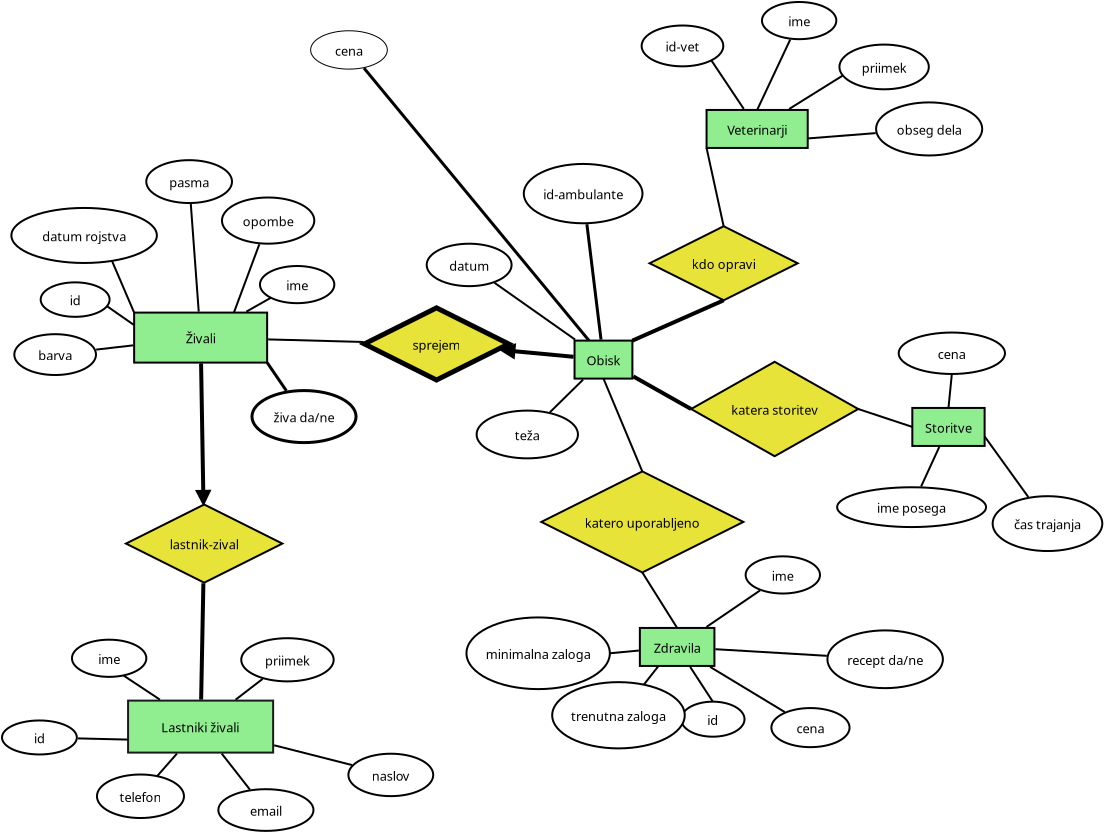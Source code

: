 <?xml version="1.0" encoding="UTF-8"?>
<dia:diagram xmlns:dia="http://www.lysator.liu.se/~alla/dia/">
  <dia:layer name="Ozadje" visible="true" active="true">
    <dia:object type="Flowchart - Box" version="0" id="O0">
      <dia:attribute name="obj_pos">
        <dia:point val="6.697,34.6"/>
      </dia:attribute>
      <dia:attribute name="obj_bb">
        <dia:rectangle val="6.647,34.55;14,37.25"/>
      </dia:attribute>
      <dia:attribute name="elem_corner">
        <dia:point val="6.697,34.6"/>
      </dia:attribute>
      <dia:attribute name="elem_width">
        <dia:real val="7.253"/>
      </dia:attribute>
      <dia:attribute name="elem_height">
        <dia:real val="2.6"/>
      </dia:attribute>
      <dia:attribute name="border_width">
        <dia:real val="0.1"/>
      </dia:attribute>
      <dia:attribute name="border_color">
        <dia:color val="#1a1a1a"/>
      </dia:attribute>
      <dia:attribute name="inner_color">
        <dia:color val="#90ee90"/>
      </dia:attribute>
      <dia:attribute name="show_background">
        <dia:boolean val="true"/>
      </dia:attribute>
      <dia:attribute name="padding">
        <dia:real val="0.5"/>
      </dia:attribute>
      <dia:attribute name="text">
        <dia:composite type="text">
          <dia:attribute name="string">
            <dia:string>#Lastniki živali#</dia:string>
          </dia:attribute>
          <dia:attribute name="font">
            <dia:font family="sans" style="0" name="Helvetica"/>
          </dia:attribute>
          <dia:attribute name="height">
            <dia:real val="0.8"/>
          </dia:attribute>
          <dia:attribute name="pos">
            <dia:point val="10.324,36.095"/>
          </dia:attribute>
          <dia:attribute name="color">
            <dia:color val="#000000"/>
          </dia:attribute>
          <dia:attribute name="alignment">
            <dia:enum val="1"/>
          </dia:attribute>
        </dia:composite>
      </dia:attribute>
    </dia:object>
    <dia:object type="Flowchart - Box" version="0" id="O1">
      <dia:attribute name="obj_pos">
        <dia:point val="7,15.2"/>
      </dia:attribute>
      <dia:attribute name="obj_bb">
        <dia:rectangle val="6.95,15.15;13.7,17.75"/>
      </dia:attribute>
      <dia:attribute name="elem_corner">
        <dia:point val="7,15.2"/>
      </dia:attribute>
      <dia:attribute name="elem_width">
        <dia:real val="6.65"/>
      </dia:attribute>
      <dia:attribute name="elem_height">
        <dia:real val="2.5"/>
      </dia:attribute>
      <dia:attribute name="border_width">
        <dia:real val="0.1"/>
      </dia:attribute>
      <dia:attribute name="inner_color">
        <dia:color val="#90ee90"/>
      </dia:attribute>
      <dia:attribute name="show_background">
        <dia:boolean val="true"/>
      </dia:attribute>
      <dia:attribute name="padding">
        <dia:real val="0.5"/>
      </dia:attribute>
      <dia:attribute name="text">
        <dia:composite type="text">
          <dia:attribute name="string">
            <dia:string>#Živali#</dia:string>
          </dia:attribute>
          <dia:attribute name="font">
            <dia:font family="sans" style="0" name="Helvetica"/>
          </dia:attribute>
          <dia:attribute name="height">
            <dia:real val="0.8"/>
          </dia:attribute>
          <dia:attribute name="pos">
            <dia:point val="10.325,16.645"/>
          </dia:attribute>
          <dia:attribute name="color">
            <dia:color val="#000000"/>
          </dia:attribute>
          <dia:attribute name="alignment">
            <dia:enum val="1"/>
          </dia:attribute>
        </dia:composite>
      </dia:attribute>
    </dia:object>
    <dia:object type="Flowchart - Box" version="0" id="O2">
      <dia:attribute name="obj_pos">
        <dia:point val="35.621,5.067"/>
      </dia:attribute>
      <dia:attribute name="obj_bb">
        <dia:rectangle val="35.571,5.017;40.729,7.017"/>
      </dia:attribute>
      <dia:attribute name="elem_corner">
        <dia:point val="35.621,5.067"/>
      </dia:attribute>
      <dia:attribute name="elem_width">
        <dia:real val="5.058"/>
      </dia:attribute>
      <dia:attribute name="elem_height">
        <dia:real val="1.9"/>
      </dia:attribute>
      <dia:attribute name="border_width">
        <dia:real val="0.1"/>
      </dia:attribute>
      <dia:attribute name="inner_color">
        <dia:color val="#90ee90"/>
      </dia:attribute>
      <dia:attribute name="show_background">
        <dia:boolean val="true"/>
      </dia:attribute>
      <dia:attribute name="padding">
        <dia:real val="0.5"/>
      </dia:attribute>
      <dia:attribute name="text">
        <dia:composite type="text">
          <dia:attribute name="string">
            <dia:string>#Veterinarji#</dia:string>
          </dia:attribute>
          <dia:attribute name="font">
            <dia:font family="sans" style="0" name="Helvetica"/>
          </dia:attribute>
          <dia:attribute name="height">
            <dia:real val="0.8"/>
          </dia:attribute>
          <dia:attribute name="pos">
            <dia:point val="38.15,6.212"/>
          </dia:attribute>
          <dia:attribute name="color">
            <dia:color val="#000000"/>
          </dia:attribute>
          <dia:attribute name="alignment">
            <dia:enum val="1"/>
          </dia:attribute>
        </dia:composite>
      </dia:attribute>
    </dia:object>
    <dia:object type="Flowchart - Box" version="0" id="O3">
      <dia:attribute name="obj_pos">
        <dia:point val="32.286,30.967"/>
      </dia:attribute>
      <dia:attribute name="obj_bb">
        <dia:rectangle val="32.236,30.917;36.064,32.917"/>
      </dia:attribute>
      <dia:attribute name="elem_corner">
        <dia:point val="32.286,30.967"/>
      </dia:attribute>
      <dia:attribute name="elem_width">
        <dia:real val="3.728"/>
      </dia:attribute>
      <dia:attribute name="elem_height">
        <dia:real val="1.9"/>
      </dia:attribute>
      <dia:attribute name="border_width">
        <dia:real val="0.1"/>
      </dia:attribute>
      <dia:attribute name="inner_color">
        <dia:color val="#90ee90"/>
      </dia:attribute>
      <dia:attribute name="show_background">
        <dia:boolean val="true"/>
      </dia:attribute>
      <dia:attribute name="padding">
        <dia:real val="0.5"/>
      </dia:attribute>
      <dia:attribute name="text">
        <dia:composite type="text">
          <dia:attribute name="string">
            <dia:string>#Zdravila#</dia:string>
          </dia:attribute>
          <dia:attribute name="font">
            <dia:font family="sans" style="0" name="Helvetica"/>
          </dia:attribute>
          <dia:attribute name="height">
            <dia:real val="0.8"/>
          </dia:attribute>
          <dia:attribute name="pos">
            <dia:point val="34.15,32.112"/>
          </dia:attribute>
          <dia:attribute name="color">
            <dia:color val="#000000"/>
          </dia:attribute>
          <dia:attribute name="alignment">
            <dia:enum val="1"/>
          </dia:attribute>
        </dia:composite>
      </dia:attribute>
    </dia:object>
    <dia:object type="Flowchart - Ellipse" version="0" id="O4">
      <dia:attribute name="obj_pos">
        <dia:point val="2.327,13.688"/>
      </dia:attribute>
      <dia:attribute name="obj_bb">
        <dia:rectangle val="2.277,13.638;5.823,15.461"/>
      </dia:attribute>
      <dia:attribute name="elem_corner">
        <dia:point val="2.327,13.688"/>
      </dia:attribute>
      <dia:attribute name="elem_width">
        <dia:real val="3.446"/>
      </dia:attribute>
      <dia:attribute name="elem_height">
        <dia:real val="1.723"/>
      </dia:attribute>
      <dia:attribute name="show_background">
        <dia:boolean val="true"/>
      </dia:attribute>
      <dia:attribute name="padding">
        <dia:real val="0.354"/>
      </dia:attribute>
      <dia:attribute name="text">
        <dia:composite type="text">
          <dia:attribute name="string">
            <dia:string>#id#</dia:string>
          </dia:attribute>
          <dia:attribute name="font">
            <dia:font family="sans" style="0" name="Helvetica"/>
          </dia:attribute>
          <dia:attribute name="height">
            <dia:real val="0.8"/>
          </dia:attribute>
          <dia:attribute name="pos">
            <dia:point val="4.05,14.745"/>
          </dia:attribute>
          <dia:attribute name="color">
            <dia:color val="#000000"/>
          </dia:attribute>
          <dia:attribute name="alignment">
            <dia:enum val="1"/>
          </dia:attribute>
        </dia:composite>
      </dia:attribute>
    </dia:object>
    <dia:object type="Flowchart - Ellipse" version="0" id="O5">
      <dia:attribute name="obj_pos">
        <dia:point val="13.291,12.87"/>
      </dia:attribute>
      <dia:attribute name="obj_bb">
        <dia:rectangle val="13.241,12.82;17.059,14.78"/>
      </dia:attribute>
      <dia:attribute name="elem_corner">
        <dia:point val="13.291,12.87"/>
      </dia:attribute>
      <dia:attribute name="elem_width">
        <dia:real val="3.719"/>
      </dia:attribute>
      <dia:attribute name="elem_height">
        <dia:real val="1.859"/>
      </dia:attribute>
      <dia:attribute name="show_background">
        <dia:boolean val="true"/>
      </dia:attribute>
      <dia:attribute name="padding">
        <dia:real val="0.354"/>
      </dia:attribute>
      <dia:attribute name="text">
        <dia:composite type="text">
          <dia:attribute name="string">
            <dia:string>#ime#</dia:string>
          </dia:attribute>
          <dia:attribute name="font">
            <dia:font family="sans" style="0" name="Helvetica"/>
          </dia:attribute>
          <dia:attribute name="height">
            <dia:real val="0.8"/>
          </dia:attribute>
          <dia:attribute name="pos">
            <dia:point val="15.15,13.995"/>
          </dia:attribute>
          <dia:attribute name="color">
            <dia:color val="#000000"/>
          </dia:attribute>
          <dia:attribute name="alignment">
            <dia:enum val="1"/>
          </dia:attribute>
        </dia:composite>
      </dia:attribute>
    </dia:object>
    <dia:object type="Flowchart - Ellipse" version="0" id="O6">
      <dia:attribute name="obj_pos">
        <dia:point val="7.606,7.578"/>
      </dia:attribute>
      <dia:attribute name="obj_bb">
        <dia:rectangle val="7.556,7.528;11.944,9.772"/>
      </dia:attribute>
      <dia:attribute name="elem_corner">
        <dia:point val="7.606,7.578"/>
      </dia:attribute>
      <dia:attribute name="elem_width">
        <dia:real val="4.288"/>
      </dia:attribute>
      <dia:attribute name="elem_height">
        <dia:real val="2.144"/>
      </dia:attribute>
      <dia:attribute name="show_background">
        <dia:boolean val="true"/>
      </dia:attribute>
      <dia:attribute name="padding">
        <dia:real val="0.354"/>
      </dia:attribute>
      <dia:attribute name="text">
        <dia:composite type="text">
          <dia:attribute name="string">
            <dia:string>#pasma#</dia:string>
          </dia:attribute>
          <dia:attribute name="font">
            <dia:font family="sans" style="0" name="Helvetica"/>
          </dia:attribute>
          <dia:attribute name="height">
            <dia:real val="0.8"/>
          </dia:attribute>
          <dia:attribute name="pos">
            <dia:point val="9.75,8.845"/>
          </dia:attribute>
          <dia:attribute name="color">
            <dia:color val="#000000"/>
          </dia:attribute>
          <dia:attribute name="alignment">
            <dia:enum val="1"/>
          </dia:attribute>
        </dia:composite>
      </dia:attribute>
    </dia:object>
    <dia:object type="Flowchart - Ellipse" version="0" id="O7">
      <dia:attribute name="obj_pos">
        <dia:point val="1.008,16.279"/>
      </dia:attribute>
      <dia:attribute name="obj_bb">
        <dia:rectangle val="0.958,16.229;5.142,18.371"/>
      </dia:attribute>
      <dia:attribute name="elem_corner">
        <dia:point val="1.008,16.279"/>
      </dia:attribute>
      <dia:attribute name="elem_width">
        <dia:real val="4.085"/>
      </dia:attribute>
      <dia:attribute name="elem_height">
        <dia:real val="2.042"/>
      </dia:attribute>
      <dia:attribute name="show_background">
        <dia:boolean val="true"/>
      </dia:attribute>
      <dia:attribute name="padding">
        <dia:real val="0.354"/>
      </dia:attribute>
      <dia:attribute name="text">
        <dia:composite type="text">
          <dia:attribute name="string">
            <dia:string>#barva#</dia:string>
          </dia:attribute>
          <dia:attribute name="font">
            <dia:font family="sans" style="0" name="Helvetica"/>
          </dia:attribute>
          <dia:attribute name="height">
            <dia:real val="0.8"/>
          </dia:attribute>
          <dia:attribute name="pos">
            <dia:point val="3.05,17.495"/>
          </dia:attribute>
          <dia:attribute name="color">
            <dia:color val="#000000"/>
          </dia:attribute>
          <dia:attribute name="alignment">
            <dia:enum val="1"/>
          </dia:attribute>
        </dia:composite>
      </dia:attribute>
    </dia:object>
    <dia:object type="Flowchart - Ellipse" version="0" id="O8">
      <dia:attribute name="obj_pos">
        <dia:point val="11.391,9.445"/>
      </dia:attribute>
      <dia:attribute name="obj_bb">
        <dia:rectangle val="11.341,9.395;16.059,11.805"/>
      </dia:attribute>
      <dia:attribute name="elem_corner">
        <dia:point val="11.391,9.445"/>
      </dia:attribute>
      <dia:attribute name="elem_width">
        <dia:real val="4.618"/>
      </dia:attribute>
      <dia:attribute name="elem_height">
        <dia:real val="2.309"/>
      </dia:attribute>
      <dia:attribute name="show_background">
        <dia:boolean val="true"/>
      </dia:attribute>
      <dia:attribute name="padding">
        <dia:real val="0.354"/>
      </dia:attribute>
      <dia:attribute name="text">
        <dia:composite type="text">
          <dia:attribute name="string">
            <dia:string>#opombe#</dia:string>
          </dia:attribute>
          <dia:attribute name="font">
            <dia:font family="sans" style="0" name="Helvetica"/>
          </dia:attribute>
          <dia:attribute name="height">
            <dia:real val="0.8"/>
          </dia:attribute>
          <dia:attribute name="pos">
            <dia:point val="13.7,10.795"/>
          </dia:attribute>
          <dia:attribute name="color">
            <dia:color val="#000000"/>
          </dia:attribute>
          <dia:attribute name="alignment">
            <dia:enum val="1"/>
          </dia:attribute>
        </dia:composite>
      </dia:attribute>
    </dia:object>
    <dia:object type="Flowchart - Ellipse" version="0" id="O9">
      <dia:attribute name="obj_pos">
        <dia:point val="3.891,31.554"/>
      </dia:attribute>
      <dia:attribute name="obj_bb">
        <dia:rectangle val="3.841,31.504;7.659,33.463"/>
      </dia:attribute>
      <dia:attribute name="elem_corner">
        <dia:point val="3.891,31.554"/>
      </dia:attribute>
      <dia:attribute name="elem_width">
        <dia:real val="3.719"/>
      </dia:attribute>
      <dia:attribute name="elem_height">
        <dia:real val="1.859"/>
      </dia:attribute>
      <dia:attribute name="show_background">
        <dia:boolean val="true"/>
      </dia:attribute>
      <dia:attribute name="padding">
        <dia:real val="0.354"/>
      </dia:attribute>
      <dia:attribute name="text">
        <dia:composite type="text">
          <dia:attribute name="string">
            <dia:string>#ime#</dia:string>
          </dia:attribute>
          <dia:attribute name="font">
            <dia:font family="sans" style="0" name="Helvetica"/>
          </dia:attribute>
          <dia:attribute name="height">
            <dia:real val="0.8"/>
          </dia:attribute>
          <dia:attribute name="pos">
            <dia:point val="5.75,32.678"/>
          </dia:attribute>
          <dia:attribute name="color">
            <dia:color val="#000000"/>
          </dia:attribute>
          <dia:attribute name="alignment">
            <dia:enum val="1"/>
          </dia:attribute>
        </dia:composite>
      </dia:attribute>
    </dia:object>
    <dia:object type="Flowchart - Ellipse" version="0" id="O10">
      <dia:attribute name="obj_pos">
        <dia:point val="12.355,31.48"/>
      </dia:attribute>
      <dia:attribute name="obj_bb">
        <dia:rectangle val="12.305,31.43;17.027,33.688"/>
      </dia:attribute>
      <dia:attribute name="elem_corner">
        <dia:point val="12.355,31.48"/>
      </dia:attribute>
      <dia:attribute name="elem_width">
        <dia:real val="4.622"/>
      </dia:attribute>
      <dia:attribute name="elem_height">
        <dia:real val="2.159"/>
      </dia:attribute>
      <dia:attribute name="show_background">
        <dia:boolean val="true"/>
      </dia:attribute>
      <dia:attribute name="padding">
        <dia:real val="0.354"/>
      </dia:attribute>
      <dia:attribute name="text">
        <dia:composite type="text">
          <dia:attribute name="string">
            <dia:string>#priimek#</dia:string>
          </dia:attribute>
          <dia:attribute name="font">
            <dia:font family="sans" style="0" name="Helvetica"/>
          </dia:attribute>
          <dia:attribute name="height">
            <dia:real val="0.8"/>
          </dia:attribute>
          <dia:attribute name="pos">
            <dia:point val="14.666,32.754"/>
          </dia:attribute>
          <dia:attribute name="color">
            <dia:color val="#000000"/>
          </dia:attribute>
          <dia:attribute name="alignment">
            <dia:enum val="1"/>
          </dia:attribute>
        </dia:composite>
      </dia:attribute>
    </dia:object>
    <dia:object type="Flowchart - Ellipse" version="0" id="O11">
      <dia:attribute name="obj_pos">
        <dia:point val="0.393,35.594"/>
      </dia:attribute>
      <dia:attribute name="obj_bb">
        <dia:rectangle val="0.343,35.544;4.185,37.343"/>
      </dia:attribute>
      <dia:attribute name="elem_corner">
        <dia:point val="0.393,35.594"/>
      </dia:attribute>
      <dia:attribute name="elem_width">
        <dia:real val="3.742"/>
      </dia:attribute>
      <dia:attribute name="elem_height">
        <dia:real val="1.699"/>
      </dia:attribute>
      <dia:attribute name="show_background">
        <dia:boolean val="true"/>
      </dia:attribute>
      <dia:attribute name="padding">
        <dia:real val="0.354"/>
      </dia:attribute>
      <dia:attribute name="text">
        <dia:composite type="text">
          <dia:attribute name="string">
            <dia:string>#id#</dia:string>
          </dia:attribute>
          <dia:attribute name="font">
            <dia:font family="sans" style="0" name="Helvetica"/>
          </dia:attribute>
          <dia:attribute name="height">
            <dia:real val="0.8"/>
          </dia:attribute>
          <dia:attribute name="pos">
            <dia:point val="2.264,36.639"/>
          </dia:attribute>
          <dia:attribute name="color">
            <dia:color val="#000000"/>
          </dia:attribute>
          <dia:attribute name="alignment">
            <dia:enum val="1"/>
          </dia:attribute>
        </dia:composite>
      </dia:attribute>
    </dia:object>
    <dia:object type="Flowchart - Ellipse" version="0" id="O12">
      <dia:attribute name="obj_pos">
        <dia:point val="5.141,38.295"/>
      </dia:attribute>
      <dia:attribute name="obj_bb">
        <dia:rectangle val="5.091,38.245;9.542,40.521"/>
      </dia:attribute>
      <dia:attribute name="elem_corner">
        <dia:point val="5.141,38.295"/>
      </dia:attribute>
      <dia:attribute name="elem_width">
        <dia:real val="4.351"/>
      </dia:attribute>
      <dia:attribute name="elem_height">
        <dia:real val="2.176"/>
      </dia:attribute>
      <dia:attribute name="show_background">
        <dia:boolean val="true"/>
      </dia:attribute>
      <dia:attribute name="padding">
        <dia:real val="0.354"/>
      </dia:attribute>
      <dia:attribute name="text">
        <dia:composite type="text">
          <dia:attribute name="string">
            <dia:string>#telefon#</dia:string>
          </dia:attribute>
          <dia:attribute name="font">
            <dia:font family="sans" style="0" name="Helvetica"/>
          </dia:attribute>
          <dia:attribute name="height">
            <dia:real val="0.8"/>
          </dia:attribute>
          <dia:attribute name="pos">
            <dia:point val="7.317,39.578"/>
          </dia:attribute>
          <dia:attribute name="color">
            <dia:color val="#000000"/>
          </dia:attribute>
          <dia:attribute name="alignment">
            <dia:enum val="1"/>
          </dia:attribute>
        </dia:composite>
      </dia:attribute>
    </dia:object>
    <dia:object type="Flowchart - Ellipse" version="0" id="O13">
      <dia:attribute name="obj_pos">
        <dia:point val="11.21,39.03"/>
      </dia:attribute>
      <dia:attribute name="obj_bb">
        <dia:rectangle val="11.16,38.98;16.017,41.164"/>
      </dia:attribute>
      <dia:attribute name="elem_corner">
        <dia:point val="11.21,39.03"/>
      </dia:attribute>
      <dia:attribute name="elem_width">
        <dia:real val="4.757"/>
      </dia:attribute>
      <dia:attribute name="elem_height">
        <dia:real val="2.084"/>
      </dia:attribute>
      <dia:attribute name="show_background">
        <dia:boolean val="true"/>
      </dia:attribute>
      <dia:attribute name="padding">
        <dia:real val="0.354"/>
      </dia:attribute>
      <dia:attribute name="text">
        <dia:composite type="text">
          <dia:attribute name="string">
            <dia:string>#email#</dia:string>
          </dia:attribute>
          <dia:attribute name="font">
            <dia:font family="sans" style="0" name="Helvetica"/>
          </dia:attribute>
          <dia:attribute name="height">
            <dia:real val="0.8"/>
          </dia:attribute>
          <dia:attribute name="pos">
            <dia:point val="13.588,40.267"/>
          </dia:attribute>
          <dia:attribute name="color">
            <dia:color val="#000000"/>
          </dia:attribute>
          <dia:attribute name="alignment">
            <dia:enum val="1"/>
          </dia:attribute>
        </dia:composite>
      </dia:attribute>
    </dia:object>
    <dia:object type="Flowchart - Ellipse" version="0" id="O14">
      <dia:attribute name="obj_pos">
        <dia:point val="17.712,37.256"/>
      </dia:attribute>
      <dia:attribute name="obj_bb">
        <dia:rectangle val="17.662,37.206;22.005,39.427"/>
      </dia:attribute>
      <dia:attribute name="elem_corner">
        <dia:point val="17.712,37.256"/>
      </dia:attribute>
      <dia:attribute name="elem_width">
        <dia:real val="4.243"/>
      </dia:attribute>
      <dia:attribute name="elem_height">
        <dia:real val="2.121"/>
      </dia:attribute>
      <dia:attribute name="show_background">
        <dia:boolean val="true"/>
      </dia:attribute>
      <dia:attribute name="padding">
        <dia:real val="0.354"/>
      </dia:attribute>
      <dia:attribute name="text">
        <dia:composite type="text">
          <dia:attribute name="string">
            <dia:string>#naslov#</dia:string>
          </dia:attribute>
          <dia:attribute name="font">
            <dia:font family="sans" style="0" name="Helvetica"/>
          </dia:attribute>
          <dia:attribute name="height">
            <dia:real val="0.8"/>
          </dia:attribute>
          <dia:attribute name="pos">
            <dia:point val="19.833,38.512"/>
          </dia:attribute>
          <dia:attribute name="color">
            <dia:color val="#000000"/>
          </dia:attribute>
          <dia:attribute name="alignment">
            <dia:enum val="1"/>
          </dia:attribute>
        </dia:composite>
      </dia:attribute>
    </dia:object>
    <dia:object type="Flowchart - Ellipse" version="0" id="O15">
      <dia:attribute name="obj_pos">
        <dia:point val="0.863,9.967"/>
      </dia:attribute>
      <dia:attribute name="obj_bb">
        <dia:rectangle val="0.813,9.917;8.187,12.768"/>
      </dia:attribute>
      <dia:attribute name="elem_corner">
        <dia:point val="0.863,9.967"/>
      </dia:attribute>
      <dia:attribute name="elem_width">
        <dia:real val="7.273"/>
      </dia:attribute>
      <dia:attribute name="elem_height">
        <dia:real val="2.752"/>
      </dia:attribute>
      <dia:attribute name="border_width">
        <dia:real val="0.1"/>
      </dia:attribute>
      <dia:attribute name="show_background">
        <dia:boolean val="true"/>
      </dia:attribute>
      <dia:attribute name="padding">
        <dia:real val="0.25"/>
      </dia:attribute>
      <dia:attribute name="text">
        <dia:composite type="text">
          <dia:attribute name="string">
            <dia:string>#datum rojstva#</dia:string>
          </dia:attribute>
          <dia:attribute name="font">
            <dia:font family="sans" style="0" name="Helvetica"/>
          </dia:attribute>
          <dia:attribute name="height">
            <dia:real val="0.8"/>
          </dia:attribute>
          <dia:attribute name="pos">
            <dia:point val="4.5,11.537"/>
          </dia:attribute>
          <dia:attribute name="color">
            <dia:color val="#000000"/>
          </dia:attribute>
          <dia:attribute name="alignment">
            <dia:enum val="1"/>
          </dia:attribute>
        </dia:composite>
      </dia:attribute>
    </dia:object>
    <dia:object type="Flowchart - Ellipse" version="0" id="O16">
      <dia:attribute name="obj_pos">
        <dia:point val="24.123,20.1"/>
      </dia:attribute>
      <dia:attribute name="obj_bb">
        <dia:rectangle val="24.073,20.05;29.243,22.538"/>
      </dia:attribute>
      <dia:attribute name="elem_corner">
        <dia:point val="24.123,20.1"/>
      </dia:attribute>
      <dia:attribute name="elem_width">
        <dia:real val="5.069"/>
      </dia:attribute>
      <dia:attribute name="elem_height">
        <dia:real val="2.388"/>
      </dia:attribute>
      <dia:attribute name="show_background">
        <dia:boolean val="true"/>
      </dia:attribute>
      <dia:attribute name="padding">
        <dia:real val="0.354"/>
      </dia:attribute>
      <dia:attribute name="text">
        <dia:composite type="text">
          <dia:attribute name="string">
            <dia:string>#teža#</dia:string>
          </dia:attribute>
          <dia:attribute name="font">
            <dia:font family="sans" style="0" name="Helvetica"/>
          </dia:attribute>
          <dia:attribute name="height">
            <dia:real val="0.8"/>
          </dia:attribute>
          <dia:attribute name="pos">
            <dia:point val="26.658,21.489"/>
          </dia:attribute>
          <dia:attribute name="color">
            <dia:color val="#000000"/>
          </dia:attribute>
          <dia:attribute name="alignment">
            <dia:enum val="1"/>
          </dia:attribute>
        </dia:composite>
      </dia:attribute>
    </dia:object>
    <dia:object type="Flowchart - Ellipse" version="0" id="O17">
      <dia:attribute name="obj_pos">
        <dia:point val="34.349,34.653"/>
      </dia:attribute>
      <dia:attribute name="obj_bb">
        <dia:rectangle val="34.3,34.602;37.569,36.454"/>
      </dia:attribute>
      <dia:attribute name="elem_corner">
        <dia:point val="34.349,34.653"/>
      </dia:attribute>
      <dia:attribute name="elem_width">
        <dia:real val="3.17"/>
      </dia:attribute>
      <dia:attribute name="elem_height">
        <dia:real val="1.752"/>
      </dia:attribute>
      <dia:attribute name="show_background">
        <dia:boolean val="true"/>
      </dia:attribute>
      <dia:attribute name="padding">
        <dia:real val="0.354"/>
      </dia:attribute>
      <dia:attribute name="text">
        <dia:composite type="text">
          <dia:attribute name="string">
            <dia:string>#id#</dia:string>
          </dia:attribute>
          <dia:attribute name="font">
            <dia:font family="sans" style="0" name="Helvetica"/>
          </dia:attribute>
          <dia:attribute name="height">
            <dia:real val="0.8"/>
          </dia:attribute>
          <dia:attribute name="pos">
            <dia:point val="35.934,35.723"/>
          </dia:attribute>
          <dia:attribute name="color">
            <dia:color val="#000000"/>
          </dia:attribute>
          <dia:attribute name="alignment">
            <dia:enum val="1"/>
          </dia:attribute>
        </dia:composite>
      </dia:attribute>
    </dia:object>
    <dia:object type="Flowchart - Ellipse" version="0" id="O18">
      <dia:attribute name="obj_pos">
        <dia:point val="37.574,27.387"/>
      </dia:attribute>
      <dia:attribute name="obj_bb">
        <dia:rectangle val="37.524,27.337;41.343,29.296"/>
      </dia:attribute>
      <dia:attribute name="elem_corner">
        <dia:point val="37.574,27.387"/>
      </dia:attribute>
      <dia:attribute name="elem_width">
        <dia:real val="3.719"/>
      </dia:attribute>
      <dia:attribute name="elem_height">
        <dia:real val="1.859"/>
      </dia:attribute>
      <dia:attribute name="show_background">
        <dia:boolean val="true"/>
      </dia:attribute>
      <dia:attribute name="padding">
        <dia:real val="0.354"/>
      </dia:attribute>
      <dia:attribute name="text">
        <dia:composite type="text">
          <dia:attribute name="string">
            <dia:string>#ime#</dia:string>
          </dia:attribute>
          <dia:attribute name="font">
            <dia:font family="sans" style="0" name="Helvetica"/>
          </dia:attribute>
          <dia:attribute name="height">
            <dia:real val="0.8"/>
          </dia:attribute>
          <dia:attribute name="pos">
            <dia:point val="39.433,28.512"/>
          </dia:attribute>
          <dia:attribute name="color">
            <dia:color val="#000000"/>
          </dia:attribute>
          <dia:attribute name="alignment">
            <dia:enum val="1"/>
          </dia:attribute>
        </dia:composite>
      </dia:attribute>
    </dia:object>
    <dia:object type="Flowchart - Ellipse" version="0" id="O19">
      <dia:attribute name="obj_pos">
        <dia:point val="41.663,31.09"/>
      </dia:attribute>
      <dia:attribute name="obj_bb">
        <dia:rectangle val="41.613,31.04;47.487,34.027"/>
      </dia:attribute>
      <dia:attribute name="elem_corner">
        <dia:point val="41.663,31.09"/>
      </dia:attribute>
      <dia:attribute name="elem_width">
        <dia:real val="5.774"/>
      </dia:attribute>
      <dia:attribute name="elem_height">
        <dia:real val="2.887"/>
      </dia:attribute>
      <dia:attribute name="show_background">
        <dia:boolean val="true"/>
      </dia:attribute>
      <dia:attribute name="padding">
        <dia:real val="0.354"/>
      </dia:attribute>
      <dia:attribute name="text">
        <dia:composite type="text">
          <dia:attribute name="string">
            <dia:string>#recept da/ne#</dia:string>
          </dia:attribute>
          <dia:attribute name="font">
            <dia:font family="sans" style="0" name="Helvetica"/>
          </dia:attribute>
          <dia:attribute name="height">
            <dia:real val="0.8"/>
          </dia:attribute>
          <dia:attribute name="pos">
            <dia:point val="44.55,32.728"/>
          </dia:attribute>
          <dia:attribute name="color">
            <dia:color val="#000000"/>
          </dia:attribute>
          <dia:attribute name="alignment">
            <dia:enum val="1"/>
          </dia:attribute>
        </dia:composite>
      </dia:attribute>
    </dia:object>
    <dia:object type="Flowchart - Ellipse" version="0" id="O20">
      <dia:attribute name="obj_pos">
        <dia:point val="38.862,34.973"/>
      </dia:attribute>
      <dia:attribute name="obj_bb">
        <dia:rectangle val="38.812,34.923;42.821,36.977"/>
      </dia:attribute>
      <dia:attribute name="elem_corner">
        <dia:point val="38.862,34.973"/>
      </dia:attribute>
      <dia:attribute name="elem_width">
        <dia:real val="3.909"/>
      </dia:attribute>
      <dia:attribute name="elem_height">
        <dia:real val="1.955"/>
      </dia:attribute>
      <dia:attribute name="show_background">
        <dia:boolean val="true"/>
      </dia:attribute>
      <dia:attribute name="padding">
        <dia:real val="0.354"/>
      </dia:attribute>
      <dia:attribute name="text">
        <dia:composite type="text">
          <dia:attribute name="string">
            <dia:string>#cena#</dia:string>
          </dia:attribute>
          <dia:attribute name="font">
            <dia:font family="sans" style="0" name="Helvetica"/>
          </dia:attribute>
          <dia:attribute name="height">
            <dia:real val="0.8"/>
          </dia:attribute>
          <dia:attribute name="pos">
            <dia:point val="40.817,36.145"/>
          </dia:attribute>
          <dia:attribute name="color">
            <dia:color val="#000000"/>
          </dia:attribute>
          <dia:attribute name="alignment">
            <dia:enum val="1"/>
          </dia:attribute>
        </dia:composite>
      </dia:attribute>
    </dia:object>
    <dia:object type="Flowchart - Ellipse" version="0" id="O21">
      <dia:attribute name="obj_pos">
        <dia:point val="42.15,23.933"/>
      </dia:attribute>
      <dia:attribute name="obj_bb">
        <dia:rectangle val="42.1,23.883;49.646,25.974"/>
      </dia:attribute>
      <dia:attribute name="elem_corner">
        <dia:point val="42.15,23.933"/>
      </dia:attribute>
      <dia:attribute name="elem_width">
        <dia:real val="7.446"/>
      </dia:attribute>
      <dia:attribute name="elem_height">
        <dia:real val="1.99"/>
      </dia:attribute>
      <dia:attribute name="show_background">
        <dia:boolean val="true"/>
      </dia:attribute>
      <dia:attribute name="padding">
        <dia:real val="0.354"/>
      </dia:attribute>
      <dia:attribute name="text">
        <dia:composite type="text">
          <dia:attribute name="string">
            <dia:string>#ime posega#</dia:string>
          </dia:attribute>
          <dia:attribute name="font">
            <dia:font family="sans" style="0" name="Helvetica"/>
          </dia:attribute>
          <dia:attribute name="height">
            <dia:real val="0.8"/>
          </dia:attribute>
          <dia:attribute name="pos">
            <dia:point val="45.873,25.123"/>
          </dia:attribute>
          <dia:attribute name="color">
            <dia:color val="#000000"/>
          </dia:attribute>
          <dia:attribute name="alignment">
            <dia:enum val="1"/>
          </dia:attribute>
        </dia:composite>
      </dia:attribute>
    </dia:object>
    <dia:object type="Flowchart - Ellipse" version="0" id="O22">
      <dia:attribute name="obj_pos">
        <dia:point val="49.924,24.379"/>
      </dia:attribute>
      <dia:attribute name="obj_bb">
        <dia:rectangle val="49.874,24.329;55.459,27.171"/>
      </dia:attribute>
      <dia:attribute name="elem_corner">
        <dia:point val="49.924,24.379"/>
      </dia:attribute>
      <dia:attribute name="elem_width">
        <dia:real val="5.486"/>
      </dia:attribute>
      <dia:attribute name="elem_height">
        <dia:real val="2.743"/>
      </dia:attribute>
      <dia:attribute name="show_background">
        <dia:boolean val="true"/>
      </dia:attribute>
      <dia:attribute name="padding">
        <dia:real val="0.354"/>
      </dia:attribute>
      <dia:attribute name="text">
        <dia:composite type="text">
          <dia:attribute name="string">
            <dia:string>#čas trajanja#</dia:string>
          </dia:attribute>
          <dia:attribute name="font">
            <dia:font family="sans" style="0" name="Helvetica"/>
          </dia:attribute>
          <dia:attribute name="height">
            <dia:real val="0.8"/>
          </dia:attribute>
          <dia:attribute name="pos">
            <dia:point val="52.667,25.945"/>
          </dia:attribute>
          <dia:attribute name="color">
            <dia:color val="#000000"/>
          </dia:attribute>
          <dia:attribute name="alignment">
            <dia:enum val="1"/>
          </dia:attribute>
        </dia:composite>
      </dia:attribute>
    </dia:object>
    <dia:object type="Flowchart - Ellipse" version="0" id="O23">
      <dia:attribute name="obj_pos">
        <dia:point val="45.227,16.197"/>
      </dia:attribute>
      <dia:attribute name="obj_bb">
        <dia:rectangle val="45.177,16.147;50.592,18.318"/>
      </dia:attribute>
      <dia:attribute name="elem_corner">
        <dia:point val="45.227,16.197"/>
      </dia:attribute>
      <dia:attribute name="elem_width">
        <dia:real val="5.316"/>
      </dia:attribute>
      <dia:attribute name="elem_height">
        <dia:real val="2.072"/>
      </dia:attribute>
      <dia:attribute name="show_background">
        <dia:boolean val="true"/>
      </dia:attribute>
      <dia:attribute name="padding">
        <dia:real val="0.354"/>
      </dia:attribute>
      <dia:attribute name="text">
        <dia:composite type="text">
          <dia:attribute name="string">
            <dia:string>#cena#</dia:string>
          </dia:attribute>
          <dia:attribute name="font">
            <dia:font family="sans" style="0" name="Helvetica"/>
          </dia:attribute>
          <dia:attribute name="height">
            <dia:real val="0.8"/>
          </dia:attribute>
          <dia:attribute name="pos">
            <dia:point val="47.885,17.427"/>
          </dia:attribute>
          <dia:attribute name="color">
            <dia:color val="#000000"/>
          </dia:attribute>
          <dia:attribute name="alignment">
            <dia:enum val="1"/>
          </dia:attribute>
        </dia:composite>
      </dia:attribute>
    </dia:object>
    <dia:object type="Flowchart - Ellipse" version="0" id="O24">
      <dia:attribute name="obj_pos">
        <dia:point val="38.391,-0.33"/>
      </dia:attribute>
      <dia:attribute name="obj_bb">
        <dia:rectangle val="38.341,-0.38;42.159,1.58"/>
      </dia:attribute>
      <dia:attribute name="elem_corner">
        <dia:point val="38.391,-0.33"/>
      </dia:attribute>
      <dia:attribute name="elem_width">
        <dia:real val="3.719"/>
      </dia:attribute>
      <dia:attribute name="elem_height">
        <dia:real val="1.859"/>
      </dia:attribute>
      <dia:attribute name="show_background">
        <dia:boolean val="true"/>
      </dia:attribute>
      <dia:attribute name="padding">
        <dia:real val="0.354"/>
      </dia:attribute>
      <dia:attribute name="text">
        <dia:composite type="text">
          <dia:attribute name="string">
            <dia:string>#ime#</dia:string>
          </dia:attribute>
          <dia:attribute name="font">
            <dia:font family="sans" style="0" name="Helvetica"/>
          </dia:attribute>
          <dia:attribute name="height">
            <dia:real val="0.8"/>
          </dia:attribute>
          <dia:attribute name="pos">
            <dia:point val="40.25,0.795"/>
          </dia:attribute>
          <dia:attribute name="color">
            <dia:color val="#000000"/>
          </dia:attribute>
          <dia:attribute name="alignment">
            <dia:enum val="1"/>
          </dia:attribute>
        </dia:composite>
      </dia:attribute>
    </dia:object>
    <dia:object type="Flowchart - Ellipse" version="0" id="O25">
      <dia:attribute name="obj_pos">
        <dia:point val="42.264,1.799"/>
      </dia:attribute>
      <dia:attribute name="obj_bb">
        <dia:rectangle val="42.214,1.749;46.786,4.084"/>
      </dia:attribute>
      <dia:attribute name="elem_corner">
        <dia:point val="42.264,1.799"/>
      </dia:attribute>
      <dia:attribute name="elem_width">
        <dia:real val="4.471"/>
      </dia:attribute>
      <dia:attribute name="elem_height">
        <dia:real val="2.236"/>
      </dia:attribute>
      <dia:attribute name="show_background">
        <dia:boolean val="true"/>
      </dia:attribute>
      <dia:attribute name="padding">
        <dia:real val="0.354"/>
      </dia:attribute>
      <dia:attribute name="text">
        <dia:composite type="text">
          <dia:attribute name="string">
            <dia:string>#priimek#</dia:string>
          </dia:attribute>
          <dia:attribute name="font">
            <dia:font family="sans" style="0" name="Helvetica"/>
          </dia:attribute>
          <dia:attribute name="height">
            <dia:real val="0.8"/>
          </dia:attribute>
          <dia:attribute name="pos">
            <dia:point val="44.5,3.112"/>
          </dia:attribute>
          <dia:attribute name="color">
            <dia:color val="#000000"/>
          </dia:attribute>
          <dia:attribute name="alignment">
            <dia:enum val="1"/>
          </dia:attribute>
        </dia:composite>
      </dia:attribute>
    </dia:object>
    <dia:object type="Flowchart - Ellipse" version="0" id="O26">
      <dia:attribute name="obj_pos">
        <dia:point val="32.374,0.845"/>
      </dia:attribute>
      <dia:attribute name="obj_bb">
        <dia:rectangle val="32.324,0.795;36.509,2.938"/>
      </dia:attribute>
      <dia:attribute name="elem_corner">
        <dia:point val="32.374,0.845"/>
      </dia:attribute>
      <dia:attribute name="elem_width">
        <dia:real val="4.085"/>
      </dia:attribute>
      <dia:attribute name="elem_height">
        <dia:real val="2.042"/>
      </dia:attribute>
      <dia:attribute name="show_background">
        <dia:boolean val="true"/>
      </dia:attribute>
      <dia:attribute name="padding">
        <dia:real val="0.354"/>
      </dia:attribute>
      <dia:attribute name="text">
        <dia:composite type="text">
          <dia:attribute name="string">
            <dia:string>#id-vet#</dia:string>
          </dia:attribute>
          <dia:attribute name="font">
            <dia:font family="sans" style="0" name="Helvetica"/>
          </dia:attribute>
          <dia:attribute name="height">
            <dia:real val="0.8"/>
          </dia:attribute>
          <dia:attribute name="pos">
            <dia:point val="34.417,2.062"/>
          </dia:attribute>
          <dia:attribute name="color">
            <dia:color val="#000000"/>
          </dia:attribute>
          <dia:attribute name="alignment">
            <dia:enum val="1"/>
          </dia:attribute>
        </dia:composite>
      </dia:attribute>
    </dia:object>
    <dia:object type="Flowchart - Ellipse" version="0" id="O27">
      <dia:attribute name="obj_pos">
        <dia:point val="44.097,4.69"/>
      </dia:attribute>
      <dia:attribute name="obj_bb">
        <dia:rectangle val="44.047,4.64;49.453,7.393"/>
      </dia:attribute>
      <dia:attribute name="elem_corner">
        <dia:point val="44.097,4.69"/>
      </dia:attribute>
      <dia:attribute name="elem_width">
        <dia:real val="5.307"/>
      </dia:attribute>
      <dia:attribute name="elem_height">
        <dia:real val="2.653"/>
      </dia:attribute>
      <dia:attribute name="show_background">
        <dia:boolean val="true"/>
      </dia:attribute>
      <dia:attribute name="padding">
        <dia:real val="0.354"/>
      </dia:attribute>
      <dia:attribute name="text">
        <dia:composite type="text">
          <dia:attribute name="string">
            <dia:string>#obseg dela#</dia:string>
          </dia:attribute>
          <dia:attribute name="font">
            <dia:font family="sans" style="0" name="Helvetica"/>
          </dia:attribute>
          <dia:attribute name="height">
            <dia:real val="0.8"/>
          </dia:attribute>
          <dia:attribute name="pos">
            <dia:point val="46.75,6.212"/>
          </dia:attribute>
          <dia:attribute name="color">
            <dia:color val="#000000"/>
          </dia:attribute>
          <dia:attribute name="alignment">
            <dia:enum val="1"/>
          </dia:attribute>
        </dia:composite>
      </dia:attribute>
    </dia:object>
    <dia:object type="Flowchart - Ellipse" version="0" id="O28">
      <dia:attribute name="obj_pos">
        <dia:point val="23.616,30.441"/>
      </dia:attribute>
      <dia:attribute name="obj_bb">
        <dia:rectangle val="23.566,30.391;30.834,34.076"/>
      </dia:attribute>
      <dia:attribute name="elem_corner">
        <dia:point val="23.616,30.441"/>
      </dia:attribute>
      <dia:attribute name="elem_width">
        <dia:real val="7.169"/>
      </dia:attribute>
      <dia:attribute name="elem_height">
        <dia:real val="3.585"/>
      </dia:attribute>
      <dia:attribute name="show_background">
        <dia:boolean val="true"/>
      </dia:attribute>
      <dia:attribute name="padding">
        <dia:real val="0.354"/>
      </dia:attribute>
      <dia:attribute name="text">
        <dia:composite type="text">
          <dia:attribute name="string">
            <dia:string>#minimalna zaloga#</dia:string>
          </dia:attribute>
          <dia:attribute name="font">
            <dia:font family="sans" style="0" name="Helvetica"/>
          </dia:attribute>
          <dia:attribute name="height">
            <dia:real val="0.8"/>
          </dia:attribute>
          <dia:attribute name="pos">
            <dia:point val="27.2,32.428"/>
          </dia:attribute>
          <dia:attribute name="color">
            <dia:color val="#000000"/>
          </dia:attribute>
          <dia:attribute name="alignment">
            <dia:enum val="1"/>
          </dia:attribute>
        </dia:composite>
      </dia:attribute>
    </dia:object>
    <dia:object type="Flowchart - Ellipse" version="0" id="O29">
      <dia:attribute name="obj_pos">
        <dia:point val="27.903,33.677"/>
      </dia:attribute>
      <dia:attribute name="obj_bb">
        <dia:rectangle val="27.853,33.627;34.58,37.04"/>
      </dia:attribute>
      <dia:attribute name="elem_corner">
        <dia:point val="27.903,33.677"/>
      </dia:attribute>
      <dia:attribute name="elem_width">
        <dia:real val="6.627"/>
      </dia:attribute>
      <dia:attribute name="elem_height">
        <dia:real val="3.313"/>
      </dia:attribute>
      <dia:attribute name="show_background">
        <dia:boolean val="true"/>
      </dia:attribute>
      <dia:attribute name="padding">
        <dia:real val="0.354"/>
      </dia:attribute>
      <dia:attribute name="text">
        <dia:composite type="text">
          <dia:attribute name="string">
            <dia:string>#trenutna zaloga#</dia:string>
          </dia:attribute>
          <dia:attribute name="font">
            <dia:font family="sans" style="0" name="Helvetica"/>
          </dia:attribute>
          <dia:attribute name="height">
            <dia:real val="0.8"/>
          </dia:attribute>
          <dia:attribute name="pos">
            <dia:point val="31.217,35.528"/>
          </dia:attribute>
          <dia:attribute name="color">
            <dia:color val="#000000"/>
          </dia:attribute>
          <dia:attribute name="alignment">
            <dia:enum val="1"/>
          </dia:attribute>
        </dia:composite>
      </dia:attribute>
    </dia:object>
    <dia:object type="Flowchart - Box" version="0" id="O30">
      <dia:attribute name="obj_pos">
        <dia:point val="29.02,16.6"/>
      </dia:attribute>
      <dia:attribute name="obj_bb">
        <dia:rectangle val="28.97,16.55;31.963,18.55"/>
      </dia:attribute>
      <dia:attribute name="elem_corner">
        <dia:point val="29.02,16.6"/>
      </dia:attribute>
      <dia:attribute name="elem_width">
        <dia:real val="2.893"/>
      </dia:attribute>
      <dia:attribute name="elem_height">
        <dia:real val="1.9"/>
      </dia:attribute>
      <dia:attribute name="border_width">
        <dia:real val="0.1"/>
      </dia:attribute>
      <dia:attribute name="inner_color">
        <dia:color val="#90ee90"/>
      </dia:attribute>
      <dia:attribute name="show_background">
        <dia:boolean val="true"/>
      </dia:attribute>
      <dia:attribute name="padding">
        <dia:real val="0.5"/>
      </dia:attribute>
      <dia:attribute name="text">
        <dia:composite type="text">
          <dia:attribute name="string">
            <dia:string>#Obisk#</dia:string>
          </dia:attribute>
          <dia:attribute name="font">
            <dia:font family="sans" style="0" name="Helvetica"/>
          </dia:attribute>
          <dia:attribute name="height">
            <dia:real val="0.8"/>
          </dia:attribute>
          <dia:attribute name="pos">
            <dia:point val="30.467,17.745"/>
          </dia:attribute>
          <dia:attribute name="color">
            <dia:color val="#000000"/>
          </dia:attribute>
          <dia:attribute name="alignment">
            <dia:enum val="1"/>
          </dia:attribute>
        </dia:composite>
      </dia:attribute>
    </dia:object>
    <dia:object type="Flowchart - Box" version="0" id="O31">
      <dia:attribute name="obj_pos">
        <dia:point val="45.909,19.967"/>
      </dia:attribute>
      <dia:attribute name="obj_bb">
        <dia:rectangle val="45.859,19.917;49.574,21.917"/>
      </dia:attribute>
      <dia:attribute name="elem_corner">
        <dia:point val="45.909,19.967"/>
      </dia:attribute>
      <dia:attribute name="elem_width">
        <dia:real val="3.615"/>
      </dia:attribute>
      <dia:attribute name="elem_height">
        <dia:real val="1.9"/>
      </dia:attribute>
      <dia:attribute name="border_width">
        <dia:real val="0.1"/>
      </dia:attribute>
      <dia:attribute name="inner_color">
        <dia:color val="#90ee90"/>
      </dia:attribute>
      <dia:attribute name="show_background">
        <dia:boolean val="true"/>
      </dia:attribute>
      <dia:attribute name="padding">
        <dia:real val="0.5"/>
      </dia:attribute>
      <dia:attribute name="text">
        <dia:composite type="text">
          <dia:attribute name="string">
            <dia:string>#Storitve#</dia:string>
          </dia:attribute>
          <dia:attribute name="font">
            <dia:font family="sans" style="0" name="Helvetica"/>
          </dia:attribute>
          <dia:attribute name="height">
            <dia:real val="0.8"/>
          </dia:attribute>
          <dia:attribute name="pos">
            <dia:point val="47.717,21.112"/>
          </dia:attribute>
          <dia:attribute name="color">
            <dia:color val="#000000"/>
          </dia:attribute>
          <dia:attribute name="alignment">
            <dia:enum val="1"/>
          </dia:attribute>
        </dia:composite>
      </dia:attribute>
    </dia:object>
    <dia:object type="Flowchart - Ellipse" version="0" id="O32">
      <dia:attribute name="obj_pos">
        <dia:point val="21.627,11.755"/>
      </dia:attribute>
      <dia:attribute name="obj_bb">
        <dia:rectangle val="21.577,11.705;25.923,13.928"/>
      </dia:attribute>
      <dia:attribute name="elem_corner">
        <dia:point val="21.627,11.755"/>
      </dia:attribute>
      <dia:attribute name="elem_width">
        <dia:real val="4.246"/>
      </dia:attribute>
      <dia:attribute name="elem_height">
        <dia:real val="2.123"/>
      </dia:attribute>
      <dia:attribute name="show_background">
        <dia:boolean val="true"/>
      </dia:attribute>
      <dia:attribute name="padding">
        <dia:real val="0.354"/>
      </dia:attribute>
      <dia:attribute name="text">
        <dia:composite type="text">
          <dia:attribute name="string">
            <dia:string>#datum#</dia:string>
          </dia:attribute>
          <dia:attribute name="font">
            <dia:font family="sans" style="0" name="Helvetica"/>
          </dia:attribute>
          <dia:attribute name="height">
            <dia:real val="0.8"/>
          </dia:attribute>
          <dia:attribute name="pos">
            <dia:point val="23.75,13.012"/>
          </dia:attribute>
          <dia:attribute name="color">
            <dia:color val="#000000"/>
          </dia:attribute>
          <dia:attribute name="alignment">
            <dia:enum val="1"/>
          </dia:attribute>
        </dia:composite>
      </dia:attribute>
    </dia:object>
    <dia:object type="Standard - Line" version="0" id="O33">
      <dia:attribute name="obj_pos">
        <dia:point val="5.642,14.88"/>
      </dia:attribute>
      <dia:attribute name="obj_bb">
        <dia:rectangle val="5.572,14.81;7.07,15.895"/>
      </dia:attribute>
      <dia:attribute name="conn_endpoints">
        <dia:point val="5.642,14.88"/>
        <dia:point val="7,15.825"/>
      </dia:attribute>
      <dia:attribute name="numcp">
        <dia:int val="1"/>
      </dia:attribute>
      <dia:connections>
        <dia:connection handle="0" to="O4" connection="15"/>
        <dia:connection handle="1" to="O1" connection="5"/>
      </dia:connections>
    </dia:object>
    <dia:object type="Standard - Line" version="0" id="O34">
      <dia:attribute name="obj_pos">
        <dia:point val="5.892,12.614"/>
      </dia:attribute>
      <dia:attribute name="obj_bb">
        <dia:rectangle val="5.826,12.548;7.066,15.266"/>
      </dia:attribute>
      <dia:attribute name="conn_endpoints">
        <dia:point val="5.892,12.614"/>
        <dia:point val="7,15.2"/>
      </dia:attribute>
      <dia:attribute name="numcp">
        <dia:int val="1"/>
      </dia:attribute>
      <dia:connections>
        <dia:connection handle="0" to="O15" connection="13"/>
        <dia:connection handle="1" to="O1" connection="0"/>
      </dia:connections>
    </dia:object>
    <dia:object type="Standard - Line" version="0" id="O35">
      <dia:attribute name="obj_pos">
        <dia:point val="9.833,9.771"/>
      </dia:attribute>
      <dia:attribute name="obj_bb">
        <dia:rectangle val="9.779,9.717;10.283,15.204"/>
      </dia:attribute>
      <dia:attribute name="conn_endpoints">
        <dia:point val="9.833,9.771"/>
        <dia:point val="10.229,15.15"/>
      </dia:attribute>
      <dia:attribute name="numcp">
        <dia:int val="1"/>
      </dia:attribute>
      <dia:connections>
        <dia:connection handle="0" to="O6" connection="16"/>
        <dia:connection handle="1" to="O1" connection="16"/>
      </dia:connections>
    </dia:object>
    <dia:object type="Standard - Line" version="0" id="O36">
      <dia:attribute name="obj_pos">
        <dia:point val="5.1,17.05"/>
      </dia:attribute>
      <dia:attribute name="obj_bb">
        <dia:rectangle val="5.045,16.782;7.006,17.105"/>
      </dia:attribute>
      <dia:attribute name="conn_endpoints">
        <dia:point val="5.1,17.05"/>
        <dia:point val="6.951,16.837"/>
      </dia:attribute>
      <dia:attribute name="numcp">
        <dia:int val="1"/>
      </dia:attribute>
      <dia:connections>
        <dia:connection handle="1" to="O1" connection="16"/>
      </dia:connections>
    </dia:object>
    <dia:object type="Standard - Line" version="0" id="O37">
      <dia:attribute name="obj_pos">
        <dia:point val="29.45,18.549"/>
      </dia:attribute>
      <dia:attribute name="obj_bb">
        <dia:rectangle val="27.719,18.478;29.521,20.253"/>
      </dia:attribute>
      <dia:attribute name="conn_endpoints">
        <dia:point val="29.45,18.549"/>
        <dia:point val="27.789,20.182"/>
      </dia:attribute>
      <dia:attribute name="numcp">
        <dia:int val="1"/>
      </dia:attribute>
      <dia:connections>
        <dia:connection handle="0" to="O30" connection="16"/>
        <dia:connection handle="1" to="O16" connection="16"/>
      </dia:connections>
    </dia:object>
    <dia:object type="Standard - Line" version="0" id="O38">
      <dia:attribute name="obj_pos">
        <dia:point val="12.616,15.15"/>
      </dia:attribute>
      <dia:attribute name="obj_bb">
        <dia:rectangle val="12.547,14.389;13.903,15.218"/>
      </dia:attribute>
      <dia:attribute name="conn_endpoints">
        <dia:point val="12.616,15.15"/>
        <dia:point val="13.835,14.457"/>
      </dia:attribute>
      <dia:attribute name="numcp">
        <dia:int val="1"/>
      </dia:attribute>
      <dia:connections>
        <dia:connection handle="0" to="O1" connection="16"/>
        <dia:connection handle="1" to="O5" connection="10"/>
      </dia:connections>
    </dia:object>
    <dia:object type="Standard - Line" version="0" id="O39">
      <dia:attribute name="obj_pos">
        <dia:point val="11.988,15.2"/>
      </dia:attribute>
      <dia:attribute name="obj_bb">
        <dia:rectangle val="11.923,11.718;13.324,15.264"/>
      </dia:attribute>
      <dia:attribute name="conn_endpoints">
        <dia:point val="11.988,15.2"/>
        <dia:point val="13.26,11.782"/>
      </dia:attribute>
      <dia:attribute name="numcp">
        <dia:int val="1"/>
      </dia:attribute>
      <dia:connections>
        <dia:connection handle="0" to="O1" connection="3"/>
        <dia:connection handle="1" to="O8" connection="16"/>
      </dia:connections>
    </dia:object>
    <dia:object type="Flowchart - Diamond" version="0" id="O40">
      <dia:attribute name="obj_pos">
        <dia:point val="6.591,24.795"/>
      </dia:attribute>
      <dia:attribute name="obj_bb">
        <dia:rectangle val="6.541,24.745;14.459,28.755"/>
      </dia:attribute>
      <dia:attribute name="elem_corner">
        <dia:point val="6.591,24.795"/>
      </dia:attribute>
      <dia:attribute name="elem_width">
        <dia:real val="7.819"/>
      </dia:attribute>
      <dia:attribute name="elem_height">
        <dia:real val="3.909"/>
      </dia:attribute>
      <dia:attribute name="border_width">
        <dia:real val="0.1"/>
      </dia:attribute>
      <dia:attribute name="inner_color">
        <dia:color val="#e8e338"/>
      </dia:attribute>
      <dia:attribute name="show_background">
        <dia:boolean val="true"/>
      </dia:attribute>
      <dia:attribute name="padding">
        <dia:real val="0.354"/>
      </dia:attribute>
      <dia:attribute name="text">
        <dia:composite type="text">
          <dia:attribute name="string">
            <dia:string>#lastnik-zival#</dia:string>
          </dia:attribute>
          <dia:attribute name="font">
            <dia:font family="sans" style="0" name="Helvetica"/>
          </dia:attribute>
          <dia:attribute name="height">
            <dia:real val="0.8"/>
          </dia:attribute>
          <dia:attribute name="pos">
            <dia:point val="10.5,26.945"/>
          </dia:attribute>
          <dia:attribute name="color">
            <dia:color val="#000000"/>
          </dia:attribute>
          <dia:attribute name="alignment">
            <dia:enum val="1"/>
          </dia:attribute>
        </dia:composite>
      </dia:attribute>
    </dia:object>
    <dia:object type="Standard - Line" version="0" id="O41">
      <dia:attribute name="obj_pos">
        <dia:point val="10.347,17.749"/>
      </dia:attribute>
      <dia:attribute name="obj_bb">
        <dia:rectangle val="10.296,17.698;10.517,24.814"/>
      </dia:attribute>
      <dia:attribute name="conn_endpoints">
        <dia:point val="10.347,17.749"/>
        <dia:point val="10.466,24.763"/>
      </dia:attribute>
      <dia:attribute name="numcp">
        <dia:int val="1"/>
      </dia:attribute>
      <dia:connections>
        <dia:connection handle="0" to="O1" connection="16"/>
        <dia:connection handle="1" to="O40" connection="16"/>
      </dia:connections>
    </dia:object>
    <dia:object type="Standard - Line" version="0" id="O42">
      <dia:attribute name="obj_pos">
        <dia:point val="25.02,13.711"/>
      </dia:attribute>
      <dia:attribute name="obj_bb">
        <dia:rectangle val="24.95,13.642;29.118,16.62"/>
      </dia:attribute>
      <dia:attribute name="conn_endpoints">
        <dia:point val="25.02,13.711"/>
        <dia:point val="29.048,16.55"/>
      </dia:attribute>
      <dia:attribute name="numcp">
        <dia:int val="1"/>
      </dia:attribute>
      <dia:connections>
        <dia:connection handle="0" to="O32" connection="16"/>
        <dia:connection handle="1" to="O30" connection="16"/>
      </dia:connections>
    </dia:object>
    <dia:object type="Flowchart - Diamond" version="0" id="O43">
      <dia:attribute name="obj_pos">
        <dia:point val="18.51,14.963"/>
      </dia:attribute>
      <dia:attribute name="obj_bb">
        <dia:rectangle val="18.385,14.838;25.849,18.695"/>
      </dia:attribute>
      <dia:attribute name="elem_corner">
        <dia:point val="18.51,14.963"/>
      </dia:attribute>
      <dia:attribute name="elem_width">
        <dia:real val="7.214"/>
      </dia:attribute>
      <dia:attribute name="elem_height">
        <dia:real val="3.607"/>
      </dia:attribute>
      <dia:attribute name="border_width">
        <dia:real val="0.25"/>
      </dia:attribute>
      <dia:attribute name="inner_color">
        <dia:color val="#e8e338"/>
      </dia:attribute>
      <dia:attribute name="show_background">
        <dia:boolean val="true"/>
      </dia:attribute>
      <dia:attribute name="padding">
        <dia:real val="0.354"/>
      </dia:attribute>
      <dia:attribute name="text">
        <dia:composite type="text">
          <dia:attribute name="string">
            <dia:string>#sprejem#</dia:string>
          </dia:attribute>
          <dia:attribute name="font">
            <dia:font family="sans" style="0" name="Helvetica"/>
          </dia:attribute>
          <dia:attribute name="height">
            <dia:real val="0.8"/>
          </dia:attribute>
          <dia:attribute name="pos">
            <dia:point val="22.117,16.962"/>
          </dia:attribute>
          <dia:attribute name="color">
            <dia:color val="#000000"/>
          </dia:attribute>
          <dia:attribute name="alignment">
            <dia:enum val="1"/>
          </dia:attribute>
        </dia:composite>
      </dia:attribute>
    </dia:object>
    <dia:object type="Standard - Line" version="0" id="O44">
      <dia:attribute name="obj_pos">
        <dia:point val="13.7,16.541"/>
      </dia:attribute>
      <dia:attribute name="obj_bb">
        <dia:rectangle val="13.648,16.489;18.518,16.72"/>
      </dia:attribute>
      <dia:attribute name="conn_endpoints">
        <dia:point val="13.7,16.541"/>
        <dia:point val="18.466,16.669"/>
      </dia:attribute>
      <dia:attribute name="numcp">
        <dia:int val="1"/>
      </dia:attribute>
      <dia:connections>
        <dia:connection handle="0" to="O1" connection="16"/>
        <dia:connection handle="1" to="O43" connection="16"/>
      </dia:connections>
    </dia:object>
    <dia:object type="Standard - Line" version="0" id="O45">
      <dia:attribute name="obj_pos">
        <dia:point val="47.885,18.268"/>
      </dia:attribute>
      <dia:attribute name="obj_bb">
        <dia:rectangle val="47.662,18.214;47.939,20.021"/>
      </dia:attribute>
      <dia:attribute name="conn_endpoints">
        <dia:point val="47.885,18.268"/>
        <dia:point val="47.717,19.967"/>
      </dia:attribute>
      <dia:attribute name="numcp">
        <dia:int val="1"/>
      </dia:attribute>
      <dia:connections>
        <dia:connection handle="0" to="O23" connection="12"/>
        <dia:connection handle="1" to="O31" connection="2"/>
      </dia:connections>
    </dia:object>
    <dia:object type="Standard - Line" version="0" id="O46">
      <dia:attribute name="obj_pos">
        <dia:point val="47.257,21.917"/>
      </dia:attribute>
      <dia:attribute name="obj_bb">
        <dia:rectangle val="46.282,21.85;47.324,23.962"/>
      </dia:attribute>
      <dia:attribute name="conn_endpoints">
        <dia:point val="47.257,21.917"/>
        <dia:point val="46.348,23.896"/>
      </dia:attribute>
      <dia:attribute name="numcp">
        <dia:int val="1"/>
      </dia:attribute>
      <dia:connections>
        <dia:connection handle="0" to="O31" connection="16"/>
        <dia:connection handle="1" to="O21" connection="16"/>
      </dia:connections>
    </dia:object>
    <dia:object type="Standard - Line" version="0" id="O47">
      <dia:attribute name="obj_pos">
        <dia:point val="49.524,21.392"/>
      </dia:attribute>
      <dia:attribute name="obj_bb">
        <dia:rectangle val="49.454,21.322;51.777,24.489"/>
      </dia:attribute>
      <dia:attribute name="conn_endpoints">
        <dia:point val="49.524,21.392"/>
        <dia:point val="51.707,24.419"/>
      </dia:attribute>
      <dia:attribute name="numcp">
        <dia:int val="1"/>
      </dia:attribute>
      <dia:connections>
        <dia:connection handle="0" to="O31" connection="10"/>
        <dia:connection handle="1" to="O22" connection="16"/>
      </dia:connections>
    </dia:object>
    <dia:object type="Standard - Line" version="0" id="O48">
      <dia:attribute name="obj_pos">
        <dia:point val="35.861,2.589"/>
      </dia:attribute>
      <dia:attribute name="obj_bb">
        <dia:rectangle val="35.791,2.519;37.552,5.087"/>
      </dia:attribute>
      <dia:attribute name="conn_endpoints">
        <dia:point val="35.861,2.589"/>
        <dia:point val="37.483,5.017"/>
      </dia:attribute>
      <dia:attribute name="numcp">
        <dia:int val="1"/>
      </dia:attribute>
      <dia:connections>
        <dia:connection handle="0" to="O26" connection="14"/>
        <dia:connection handle="1" to="O2" connection="16"/>
      </dia:connections>
    </dia:object>
    <dia:object type="Standard - Line" version="0" id="O49">
      <dia:attribute name="obj_pos">
        <dia:point val="39.805,1.547"/>
      </dia:attribute>
      <dia:attribute name="obj_bb">
        <dia:rectangle val="38.084,1.48;39.871,5.133"/>
      </dia:attribute>
      <dia:attribute name="conn_endpoints">
        <dia:point val="39.805,1.547"/>
        <dia:point val="38.15,5.067"/>
      </dia:attribute>
      <dia:attribute name="numcp">
        <dia:int val="1"/>
      </dia:attribute>
      <dia:connections>
        <dia:connection handle="0" to="O24" connection="16"/>
        <dia:connection handle="1" to="O2" connection="2"/>
      </dia:connections>
    </dia:object>
    <dia:object type="Standard - Line" version="0" id="O50">
      <dia:attribute name="obj_pos">
        <dia:point val="42.435,3.344"/>
      </dia:attribute>
      <dia:attribute name="obj_bb">
        <dia:rectangle val="39.685,3.276;42.504,5.085"/>
      </dia:attribute>
      <dia:attribute name="conn_endpoints">
        <dia:point val="42.435,3.344"/>
        <dia:point val="39.754,5.017"/>
      </dia:attribute>
      <dia:attribute name="numcp">
        <dia:int val="1"/>
      </dia:attribute>
      <dia:connections>
        <dia:connection handle="0" to="O25" connection="9"/>
        <dia:connection handle="1" to="O2" connection="16"/>
      </dia:connections>
    </dia:object>
    <dia:object type="Flowchart - Diamond" version="0" id="O51">
      <dia:attribute name="obj_pos">
        <dia:point val="34.846,17.66"/>
      </dia:attribute>
      <dia:attribute name="obj_bb">
        <dia:rectangle val="34.796,17.61;43.253,22.431"/>
      </dia:attribute>
      <dia:attribute name="elem_corner">
        <dia:point val="34.846,17.66"/>
      </dia:attribute>
      <dia:attribute name="elem_width">
        <dia:real val="8.357"/>
      </dia:attribute>
      <dia:attribute name="elem_height">
        <dia:real val="4.721"/>
      </dia:attribute>
      <dia:attribute name="border_width">
        <dia:real val="0.1"/>
      </dia:attribute>
      <dia:attribute name="inner_color">
        <dia:color val="#e8e338"/>
      </dia:attribute>
      <dia:attribute name="show_background">
        <dia:boolean val="true"/>
      </dia:attribute>
      <dia:attribute name="padding">
        <dia:real val="0.354"/>
      </dia:attribute>
      <dia:attribute name="text">
        <dia:composite type="text">
          <dia:attribute name="string">
            <dia:string>#katera storitev#</dia:string>
          </dia:attribute>
          <dia:attribute name="font">
            <dia:font family="sans" style="0" name="Helvetica"/>
          </dia:attribute>
          <dia:attribute name="height">
            <dia:real val="0.8"/>
          </dia:attribute>
          <dia:attribute name="pos">
            <dia:point val="39.025,20.216"/>
          </dia:attribute>
          <dia:attribute name="color">
            <dia:color val="#000000"/>
          </dia:attribute>
          <dia:attribute name="alignment">
            <dia:enum val="1"/>
          </dia:attribute>
        </dia:composite>
      </dia:attribute>
    </dia:object>
    <dia:object type="Standard - Line" version="0" id="O52">
      <dia:attribute name="obj_pos">
        <dia:point val="45.909,20.917"/>
      </dia:attribute>
      <dia:attribute name="obj_bb">
        <dia:rectangle val="43.14,19.957;45.972,20.98"/>
      </dia:attribute>
      <dia:attribute name="conn_endpoints">
        <dia:point val="45.909,20.917"/>
        <dia:point val="43.203,20.021"/>
      </dia:attribute>
      <dia:attribute name="numcp">
        <dia:int val="1"/>
      </dia:attribute>
      <dia:connections>
        <dia:connection handle="0" to="O31" connection="7"/>
        <dia:connection handle="1" to="O51" connection="4"/>
      </dia:connections>
    </dia:object>
    <dia:object type="Standard - Line" version="0" id="O53">
      <dia:attribute name="obj_pos">
        <dia:point val="40.679,6.492"/>
      </dia:attribute>
      <dia:attribute name="obj_bb">
        <dia:rectangle val="40.625,6.172;44.132,6.545"/>
      </dia:attribute>
      <dia:attribute name="conn_endpoints">
        <dia:point val="40.679,6.492"/>
        <dia:point val="44.079,6.226"/>
      </dia:attribute>
      <dia:attribute name="numcp">
        <dia:int val="1"/>
      </dia:attribute>
      <dia:connections>
        <dia:connection handle="0" to="O2" connection="10"/>
        <dia:connection handle="1" to="O27" connection="16"/>
      </dia:connections>
    </dia:object>
    <dia:object type="Flowchart - Diamond" version="0" id="O54">
      <dia:attribute name="obj_pos">
        <dia:point val="32.772,10.882"/>
      </dia:attribute>
      <dia:attribute name="obj_bb">
        <dia:rectangle val="32.722,10.832;40.228,14.635"/>
      </dia:attribute>
      <dia:attribute name="elem_corner">
        <dia:point val="32.772,10.882"/>
      </dia:attribute>
      <dia:attribute name="elem_width">
        <dia:real val="7.406"/>
      </dia:attribute>
      <dia:attribute name="elem_height">
        <dia:real val="3.703"/>
      </dia:attribute>
      <dia:attribute name="border_width">
        <dia:real val="0.1"/>
      </dia:attribute>
      <dia:attribute name="inner_color">
        <dia:color val="#e8e338"/>
      </dia:attribute>
      <dia:attribute name="show_background">
        <dia:boolean val="true"/>
      </dia:attribute>
      <dia:attribute name="padding">
        <dia:real val="0.354"/>
      </dia:attribute>
      <dia:attribute name="text">
        <dia:composite type="text">
          <dia:attribute name="string">
            <dia:string>#kdo opravi#</dia:string>
          </dia:attribute>
          <dia:attribute name="font">
            <dia:font family="sans" style="0" name="Helvetica"/>
          </dia:attribute>
          <dia:attribute name="height">
            <dia:real val="0.8"/>
          </dia:attribute>
          <dia:attribute name="pos">
            <dia:point val="36.475,12.928"/>
          </dia:attribute>
          <dia:attribute name="color">
            <dia:color val="#000000"/>
          </dia:attribute>
          <dia:attribute name="alignment">
            <dia:enum val="1"/>
          </dia:attribute>
        </dia:composite>
      </dia:attribute>
    </dia:object>
    <dia:object type="Standard - Line" version="0" id="O55">
      <dia:attribute name="obj_pos">
        <dia:point val="36.475,10.882"/>
      </dia:attribute>
      <dia:attribute name="obj_bb">
        <dia:rectangle val="35.562,6.907;36.535,10.941"/>
      </dia:attribute>
      <dia:attribute name="conn_endpoints">
        <dia:point val="36.475,10.882"/>
        <dia:point val="35.621,6.967"/>
      </dia:attribute>
      <dia:attribute name="numcp">
        <dia:int val="1"/>
      </dia:attribute>
      <dia:connections>
        <dia:connection handle="0" to="O54" connection="0"/>
        <dia:connection handle="1" to="O2" connection="11"/>
      </dia:connections>
    </dia:object>
    <dia:object type="Standard - Line" version="0" id="O56">
      <dia:attribute name="obj_pos">
        <dia:point val="6.462,33.342"/>
      </dia:attribute>
      <dia:attribute name="obj_bb">
        <dia:rectangle val="6.392,33.273;8.355,34.62"/>
      </dia:attribute>
      <dia:attribute name="conn_endpoints">
        <dia:point val="6.462,33.342"/>
        <dia:point val="8.286,34.551"/>
      </dia:attribute>
      <dia:attribute name="numcp">
        <dia:int val="1"/>
      </dia:attribute>
      <dia:connections>
        <dia:connection handle="0" to="O9" connection="13"/>
        <dia:connection handle="1" to="O0" connection="16"/>
      </dia:connections>
    </dia:object>
    <dia:object type="Standard - Line" version="0" id="O57">
      <dia:attribute name="obj_pos">
        <dia:point val="4.182,36.49"/>
      </dia:attribute>
      <dia:attribute name="obj_bb">
        <dia:rectangle val="4.131,36.439;6.749,36.601"/>
      </dia:attribute>
      <dia:attribute name="conn_endpoints">
        <dia:point val="4.182,36.49"/>
        <dia:point val="6.697,36.55"/>
      </dia:attribute>
      <dia:attribute name="numcp">
        <dia:int val="1"/>
      </dia:attribute>
      <dia:connections>
        <dia:connection handle="0" to="O11" connection="16"/>
        <dia:connection handle="1" to="O0" connection="9"/>
      </dia:connections>
    </dia:object>
    <dia:object type="Standard - Line" version="0" id="O58">
      <dia:attribute name="obj_pos">
        <dia:point val="8.149,38.378"/>
      </dia:attribute>
      <dia:attribute name="obj_bb">
        <dia:rectangle val="8.079,37.178;9.211,38.449"/>
      </dia:attribute>
      <dia:attribute name="conn_endpoints">
        <dia:point val="8.149,38.378"/>
        <dia:point val="9.141,37.248"/>
      </dia:attribute>
      <dia:attribute name="numcp">
        <dia:int val="1"/>
      </dia:attribute>
      <dia:connections>
        <dia:connection handle="0" to="O12" connection="3"/>
        <dia:connection handle="1" to="O0" connection="16"/>
      </dia:connections>
    </dia:object>
    <dia:object type="Standard - Line" version="0" id="O59">
      <dia:attribute name="obj_pos">
        <dia:point val="12.786,39.047"/>
      </dia:attribute>
      <dia:attribute name="obj_bb">
        <dia:rectangle val="11.31,37.179;12.856,39.117"/>
      </dia:attribute>
      <dia:attribute name="conn_endpoints">
        <dia:point val="12.786,39.047"/>
        <dia:point val="11.38,37.249"/>
      </dia:attribute>
      <dia:attribute name="numcp">
        <dia:int val="1"/>
      </dia:attribute>
      <dia:connections>
        <dia:connection handle="0" to="O13" connection="16"/>
        <dia:connection handle="1" to="O0" connection="16"/>
      </dia:connections>
    </dia:object>
    <dia:object type="Standard - Line" version="0" id="O60">
      <dia:attribute name="obj_pos">
        <dia:point val="17.894,37.824"/>
      </dia:attribute>
      <dia:attribute name="obj_bb">
        <dia:rectangle val="13.939,36.773;17.955,37.885"/>
      </dia:attribute>
      <dia:attribute name="conn_endpoints">
        <dia:point val="17.894,37.824"/>
        <dia:point val="13.999,36.834"/>
      </dia:attribute>
      <dia:attribute name="numcp">
        <dia:int val="1"/>
      </dia:attribute>
      <dia:connections>
        <dia:connection handle="0" to="O14" connection="16"/>
        <dia:connection handle="1" to="O0" connection="16"/>
      </dia:connections>
    </dia:object>
    <dia:object type="Standard - Line" version="0" id="O61">
      <dia:attribute name="obj_pos">
        <dia:point val="13.427,33.512"/>
      </dia:attribute>
      <dia:attribute name="obj_bb">
        <dia:rectangle val="12.005,33.442;13.497,34.623"/>
      </dia:attribute>
      <dia:attribute name="conn_endpoints">
        <dia:point val="13.427,33.512"/>
        <dia:point val="12.075,34.553"/>
      </dia:attribute>
      <dia:attribute name="numcp">
        <dia:int val="1"/>
      </dia:attribute>
      <dia:connections>
        <dia:connection handle="0" to="O10" connection="16"/>
        <dia:connection handle="1" to="O0" connection="16"/>
      </dia:connections>
    </dia:object>
    <dia:object type="Flowchart - Diamond" version="0" id="O62">
      <dia:attribute name="obj_pos">
        <dia:point val="27.358,23.141"/>
      </dia:attribute>
      <dia:attribute name="obj_bb">
        <dia:rectangle val="27.308,23.091;37.509,28.242"/>
      </dia:attribute>
      <dia:attribute name="elem_corner">
        <dia:point val="27.358,23.141"/>
      </dia:attribute>
      <dia:attribute name="elem_width">
        <dia:real val="10.101"/>
      </dia:attribute>
      <dia:attribute name="elem_height">
        <dia:real val="5.051"/>
      </dia:attribute>
      <dia:attribute name="border_width">
        <dia:real val="0.1"/>
      </dia:attribute>
      <dia:attribute name="inner_color">
        <dia:color val="#e8e338"/>
      </dia:attribute>
      <dia:attribute name="show_background">
        <dia:boolean val="true"/>
      </dia:attribute>
      <dia:attribute name="padding">
        <dia:real val="0.354"/>
      </dia:attribute>
      <dia:attribute name="text">
        <dia:composite type="text">
          <dia:attribute name="string">
            <dia:string>#katero uporabljeno#</dia:string>
          </dia:attribute>
          <dia:attribute name="font">
            <dia:font family="sans" style="0" name="Helvetica"/>
          </dia:attribute>
          <dia:attribute name="height">
            <dia:real val="0.8"/>
          </dia:attribute>
          <dia:attribute name="pos">
            <dia:point val="32.408,25.862"/>
          </dia:attribute>
          <dia:attribute name="color">
            <dia:color val="#000000"/>
          </dia:attribute>
          <dia:attribute name="alignment">
            <dia:enum val="1"/>
          </dia:attribute>
        </dia:composite>
      </dia:attribute>
    </dia:object>
    <dia:object type="Standard - Line" version="0" id="O63">
      <dia:attribute name="obj_pos">
        <dia:point val="30.467,18.5"/>
      </dia:attribute>
      <dia:attribute name="obj_bb">
        <dia:rectangle val="30.401,18.435;32.474,23.207"/>
      </dia:attribute>
      <dia:attribute name="conn_endpoints">
        <dia:point val="30.467,18.5"/>
        <dia:point val="32.408,23.141"/>
      </dia:attribute>
      <dia:attribute name="numcp">
        <dia:int val="1"/>
      </dia:attribute>
      <dia:connections>
        <dia:connection handle="0" to="O30" connection="13"/>
        <dia:connection handle="1" to="O62" connection="0"/>
      </dia:connections>
    </dia:object>
    <dia:object type="Standard - Line" version="0" id="O64">
      <dia:attribute name="obj_pos">
        <dia:point val="32.408,28.192"/>
      </dia:attribute>
      <dia:attribute name="obj_bb">
        <dia:rectangle val="32.339,28.123;34.219,31.036"/>
      </dia:attribute>
      <dia:attribute name="conn_endpoints">
        <dia:point val="32.408,28.192"/>
        <dia:point val="34.15,30.967"/>
      </dia:attribute>
      <dia:attribute name="numcp">
        <dia:int val="1"/>
      </dia:attribute>
      <dia:connections>
        <dia:connection handle="0" to="O62" connection="8"/>
        <dia:connection handle="1" to="O3" connection="2"/>
      </dia:connections>
    </dia:object>
    <dia:object type="Standard - Line" version="0" id="O65">
      <dia:attribute name="obj_pos">
        <dia:point val="30.785,32.233"/>
      </dia:attribute>
      <dia:attribute name="obj_bb">
        <dia:rectangle val="30.73,32.042;32.291,32.288"/>
      </dia:attribute>
      <dia:attribute name="conn_endpoints">
        <dia:point val="30.785,32.233"/>
        <dia:point val="32.236,32.097"/>
      </dia:attribute>
      <dia:attribute name="numcp">
        <dia:int val="1"/>
      </dia:attribute>
      <dia:connections>
        <dia:connection handle="0" to="O28" connection="0"/>
        <dia:connection handle="1" to="O3" connection="16"/>
      </dia:connections>
    </dia:object>
    <dia:object type="Standard - Line" version="0" id="O66">
      <dia:attribute name="obj_pos">
        <dia:point val="32.485,33.803"/>
      </dia:attribute>
      <dia:attribute name="obj_bb">
        <dia:rectangle val="32.414,32.797;33.288,33.873"/>
      </dia:attribute>
      <dia:attribute name="conn_endpoints">
        <dia:point val="32.485,33.803"/>
        <dia:point val="33.218,32.867"/>
      </dia:attribute>
      <dia:attribute name="numcp">
        <dia:int val="1"/>
      </dia:attribute>
      <dia:connections>
        <dia:connection handle="0" to="O29" connection="3"/>
        <dia:connection handle="1" to="O3" connection="12"/>
      </dia:connections>
    </dia:object>
    <dia:object type="Standard - Line" version="0" id="O67">
      <dia:attribute name="obj_pos">
        <dia:point val="35.934,34.653"/>
      </dia:attribute>
      <dia:attribute name="obj_bb">
        <dia:rectangle val="34.733,32.847;36.004,34.722"/>
      </dia:attribute>
      <dia:attribute name="conn_endpoints">
        <dia:point val="35.934,34.653"/>
        <dia:point val="34.802,32.917"/>
      </dia:attribute>
      <dia:attribute name="numcp">
        <dia:int val="1"/>
      </dia:attribute>
      <dia:connections>
        <dia:connection handle="0" to="O17" connection="4"/>
        <dia:connection handle="1" to="O3" connection="16"/>
      </dia:connections>
    </dia:object>
    <dia:object type="Standard - Line" version="0" id="O68">
      <dia:attribute name="obj_pos">
        <dia:point val="41.634,32.36"/>
      </dia:attribute>
      <dia:attribute name="obj_bb">
        <dia:rectangle val="36.009,31.977;41.687,32.413"/>
      </dia:attribute>
      <dia:attribute name="conn_endpoints">
        <dia:point val="41.634,32.36"/>
        <dia:point val="36.062,32.03"/>
      </dia:attribute>
      <dia:attribute name="numcp">
        <dia:int val="1"/>
      </dia:attribute>
      <dia:connections>
        <dia:connection handle="0" to="O19" connection="16"/>
        <dia:connection handle="1" to="O3" connection="16"/>
      </dia:connections>
    </dia:object>
    <dia:object type="Standard - Line" version="0" id="O69">
      <dia:attribute name="obj_pos">
        <dia:point val="39.529,35.171"/>
      </dia:attribute>
      <dia:attribute name="obj_bb">
        <dia:rectangle val="35.728,32.844;39.597,35.239"/>
      </dia:attribute>
      <dia:attribute name="conn_endpoints">
        <dia:point val="39.529,35.171"/>
        <dia:point val="35.797,32.913"/>
      </dia:attribute>
      <dia:attribute name="numcp">
        <dia:int val="1"/>
      </dia:attribute>
      <dia:connections>
        <dia:connection handle="0" to="O20" connection="16"/>
        <dia:connection handle="1" to="O3" connection="16"/>
      </dia:connections>
    </dia:object>
    <dia:object type="Standard - Line" version="0" id="O70">
      <dia:attribute name="obj_pos">
        <dia:point val="38.292,29.094"/>
      </dia:attribute>
      <dia:attribute name="obj_bb">
        <dia:rectangle val="35.547,29.025;38.362,30.987"/>
      </dia:attribute>
      <dia:attribute name="conn_endpoints">
        <dia:point val="38.292,29.094"/>
        <dia:point val="35.617,30.917"/>
      </dia:attribute>
      <dia:attribute name="numcp">
        <dia:int val="1"/>
      </dia:attribute>
      <dia:connections>
        <dia:connection handle="0" to="O18" connection="16"/>
        <dia:connection handle="1" to="O3" connection="16"/>
      </dia:connections>
    </dia:object>
    <dia:object type="Standard - Line" version="0" id="O71">
      <dia:attribute name="obj_pos">
        <dia:point val="10.347,17.749"/>
      </dia:attribute>
      <dia:attribute name="obj_bb">
        <dia:rectangle val="10.044,17.647;10.868,24.986"/>
      </dia:attribute>
      <dia:attribute name="conn_endpoints">
        <dia:point val="10.347,17.749"/>
        <dia:point val="10.466,24.763"/>
      </dia:attribute>
      <dia:attribute name="numcp">
        <dia:int val="1"/>
      </dia:attribute>
      <dia:attribute name="line_width">
        <dia:real val="0.2"/>
      </dia:attribute>
      <dia:attribute name="end_arrow">
        <dia:enum val="3"/>
      </dia:attribute>
      <dia:attribute name="end_arrow_length">
        <dia:real val="0.5"/>
      </dia:attribute>
      <dia:attribute name="end_arrow_width">
        <dia:real val="0.5"/>
      </dia:attribute>
      <dia:connections>
        <dia:connection handle="0" to="O1" connection="16"/>
        <dia:connection handle="1" to="O40" connection="16"/>
      </dia:connections>
    </dia:object>
    <dia:object type="Standard - Line" version="0" id="O72">
      <dia:attribute name="obj_pos">
        <dia:point val="10.35,34.55"/>
      </dia:attribute>
      <dia:attribute name="obj_bb">
        <dia:rectangle val="10.248,28.633;10.564,34.652"/>
      </dia:attribute>
      <dia:attribute name="conn_endpoints">
        <dia:point val="10.35,34.55"/>
        <dia:point val="10.462,28.735"/>
      </dia:attribute>
      <dia:attribute name="numcp">
        <dia:int val="1"/>
      </dia:attribute>
      <dia:attribute name="line_width">
        <dia:real val="0.2"/>
      </dia:attribute>
      <dia:connections>
        <dia:connection handle="0" to="O0" connection="16"/>
        <dia:connection handle="1" to="O40" connection="16"/>
      </dia:connections>
    </dia:object>
    <dia:object type="Standard - Line" version="0" id="O73">
      <dia:attribute name="obj_pos">
        <dia:point val="28.972,17.41"/>
      </dia:attribute>
      <dia:attribute name="obj_bb">
        <dia:rectangle val="25.142,16.717;29.081,17.537"/>
      </dia:attribute>
      <dia:attribute name="conn_endpoints">
        <dia:point val="28.972,17.41"/>
        <dia:point val="25.365,17.071"/>
      </dia:attribute>
      <dia:attribute name="numcp">
        <dia:int val="1"/>
      </dia:attribute>
      <dia:attribute name="line_width">
        <dia:real val="0.2"/>
      </dia:attribute>
      <dia:attribute name="end_arrow">
        <dia:enum val="3"/>
      </dia:attribute>
      <dia:attribute name="end_arrow_length">
        <dia:real val="0.5"/>
      </dia:attribute>
      <dia:attribute name="end_arrow_width">
        <dia:real val="0.5"/>
      </dia:attribute>
      <dia:connections>
        <dia:connection handle="0" to="O30" connection="16"/>
        <dia:connection handle="1" to="O43" connection="16"/>
      </dia:connections>
    </dia:object>
    <dia:object type="Standard - Line" version="0" id="O74">
      <dia:attribute name="obj_pos">
        <dia:point val="31.959,18.392"/>
      </dia:attribute>
      <dia:attribute name="obj_bb">
        <dia:rectangle val="31.823,18.256;34.982,20.157"/>
      </dia:attribute>
      <dia:attribute name="conn_endpoints">
        <dia:point val="31.959,18.392"/>
        <dia:point val="34.846,20.021"/>
      </dia:attribute>
      <dia:attribute name="numcp">
        <dia:int val="1"/>
      </dia:attribute>
      <dia:attribute name="line_width">
        <dia:real val="0.2"/>
      </dia:attribute>
      <dia:connections>
        <dia:connection handle="0" to="O30" connection="16"/>
        <dia:connection handle="1" to="O51" connection="12"/>
      </dia:connections>
    </dia:object>
    <dia:object type="Standard - Line" version="0" id="O75">
      <dia:attribute name="obj_pos">
        <dia:point val="31.913,16.6"/>
      </dia:attribute>
      <dia:attribute name="obj_bb">
        <dia:rectangle val="31.781,14.453;36.607,16.732"/>
      </dia:attribute>
      <dia:attribute name="conn_endpoints">
        <dia:point val="31.913,16.6"/>
        <dia:point val="36.475,14.585"/>
      </dia:attribute>
      <dia:attribute name="numcp">
        <dia:int val="1"/>
      </dia:attribute>
      <dia:attribute name="line_width">
        <dia:real val="0.2"/>
      </dia:attribute>
      <dia:connections>
        <dia:connection handle="0" to="O30" connection="4"/>
        <dia:connection handle="1" to="O54" connection="8"/>
      </dia:connections>
    </dia:object>
    <dia:object type="Flowchart - Ellipse" version="0" id="O76">
      <dia:attribute name="obj_pos">
        <dia:point val="15.824,1.108"/>
      </dia:attribute>
      <dia:attribute name="obj_bb">
        <dia:rectangle val="15.799,1.083;19.685,3.051"/>
      </dia:attribute>
      <dia:attribute name="elem_corner">
        <dia:point val="15.824,1.108"/>
      </dia:attribute>
      <dia:attribute name="elem_width">
        <dia:real val="3.836"/>
      </dia:attribute>
      <dia:attribute name="elem_height">
        <dia:real val="1.918"/>
      </dia:attribute>
      <dia:attribute name="border_width">
        <dia:real val="0.05"/>
      </dia:attribute>
      <dia:attribute name="show_background">
        <dia:boolean val="true"/>
      </dia:attribute>
      <dia:attribute name="padding">
        <dia:real val="0.354"/>
      </dia:attribute>
      <dia:attribute name="text">
        <dia:composite type="text">
          <dia:attribute name="string">
            <dia:string>#cena#</dia:string>
          </dia:attribute>
          <dia:attribute name="font">
            <dia:font family="sans" style="0" name="Helvetica"/>
          </dia:attribute>
          <dia:attribute name="height">
            <dia:real val="0.8"/>
          </dia:attribute>
          <dia:attribute name="pos">
            <dia:point val="17.742,2.262"/>
          </dia:attribute>
          <dia:attribute name="color">
            <dia:color val="#000000"/>
          </dia:attribute>
          <dia:attribute name="alignment">
            <dia:enum val="1"/>
          </dia:attribute>
        </dia:composite>
      </dia:attribute>
    </dia:object>
    <dia:object type="Flowchart - Ellipse" version="0" id="O77">
      <dia:attribute name="obj_pos">
        <dia:point val="26.483,7.767"/>
      </dia:attribute>
      <dia:attribute name="obj_bb">
        <dia:rectangle val="26.433,7.717;32.467,10.783"/>
      </dia:attribute>
      <dia:attribute name="elem_corner">
        <dia:point val="26.483,7.767"/>
      </dia:attribute>
      <dia:attribute name="elem_width">
        <dia:real val="5.934"/>
      </dia:attribute>
      <dia:attribute name="elem_height">
        <dia:real val="2.967"/>
      </dia:attribute>
      <dia:attribute name="show_background">
        <dia:boolean val="true"/>
      </dia:attribute>
      <dia:attribute name="padding">
        <dia:real val="0.354"/>
      </dia:attribute>
      <dia:attribute name="text">
        <dia:composite type="text">
          <dia:attribute name="string">
            <dia:string>#id-ambulante#</dia:string>
          </dia:attribute>
          <dia:attribute name="font">
            <dia:font family="sans" style="0" name="Helvetica"/>
          </dia:attribute>
          <dia:attribute name="height">
            <dia:real val="0.8"/>
          </dia:attribute>
          <dia:attribute name="pos">
            <dia:point val="29.45,9.445"/>
          </dia:attribute>
          <dia:attribute name="color">
            <dia:color val="#000000"/>
          </dia:attribute>
          <dia:attribute name="alignment">
            <dia:enum val="1"/>
          </dia:attribute>
        </dia:composite>
      </dia:attribute>
    </dia:object>
    <dia:object type="Standard - Line" version="0" id="O78">
      <dia:attribute name="obj_pos">
        <dia:point val="29.637,10.78"/>
      </dia:attribute>
      <dia:attribute name="obj_bb">
        <dia:rectangle val="29.554,10.697;30.428,16.634"/>
      </dia:attribute>
      <dia:attribute name="conn_endpoints">
        <dia:point val="29.637,10.78"/>
        <dia:point val="30.344,16.55"/>
      </dia:attribute>
      <dia:attribute name="numcp">
        <dia:int val="1"/>
      </dia:attribute>
      <dia:attribute name="line_width">
        <dia:real val="0.15"/>
      </dia:attribute>
      <dia:connections>
        <dia:connection handle="0" to="O77" connection="16"/>
        <dia:connection handle="1" to="O30" connection="16"/>
      </dia:connections>
    </dia:object>
    <dia:object type="Standard - Line" version="0" id="O79">
      <dia:attribute name="obj_pos">
        <dia:point val="29.744,16.6"/>
      </dia:attribute>
      <dia:attribute name="obj_bb">
        <dia:rectangle val="18.384,2.867;29.849,16.706"/>
      </dia:attribute>
      <dia:attribute name="conn_endpoints">
        <dia:point val="29.744,16.6"/>
        <dia:point val="18.49,2.973"/>
      </dia:attribute>
      <dia:attribute name="numcp">
        <dia:int val="1"/>
      </dia:attribute>
      <dia:attribute name="line_width">
        <dia:real val="0.15"/>
      </dia:attribute>
      <dia:connections>
        <dia:connection handle="0" to="O30" connection="1"/>
        <dia:connection handle="1" to="O76" connection="16"/>
      </dia:connections>
    </dia:object>
    <dia:object type="Flowchart - Ellipse" version="0" id="O80">
      <dia:attribute name="obj_pos">
        <dia:point val="12.892,19.099"/>
      </dia:attribute>
      <dia:attribute name="obj_bb">
        <dia:rectangle val="12.817,19.024;18.169,21.776"/>
      </dia:attribute>
      <dia:attribute name="elem_corner">
        <dia:point val="12.892,19.099"/>
      </dia:attribute>
      <dia:attribute name="elem_width">
        <dia:real val="5.203"/>
      </dia:attribute>
      <dia:attribute name="elem_height">
        <dia:real val="2.601"/>
      </dia:attribute>
      <dia:attribute name="border_width">
        <dia:real val="0.15"/>
      </dia:attribute>
      <dia:attribute name="show_background">
        <dia:boolean val="true"/>
      </dia:attribute>
      <dia:attribute name="padding">
        <dia:real val="0.354"/>
      </dia:attribute>
      <dia:attribute name="text">
        <dia:composite type="text">
          <dia:attribute name="string">
            <dia:string>#živa da/ne#</dia:string>
          </dia:attribute>
          <dia:attribute name="font">
            <dia:font family="sans" style="0" name="Helvetica"/>
          </dia:attribute>
          <dia:attribute name="height">
            <dia:real val="0.8"/>
          </dia:attribute>
          <dia:attribute name="pos">
            <dia:point val="15.493,20.595"/>
          </dia:attribute>
          <dia:attribute name="color">
            <dia:color val="#000000"/>
          </dia:attribute>
          <dia:attribute name="alignment">
            <dia:enum val="1"/>
          </dia:attribute>
        </dia:composite>
      </dia:attribute>
    </dia:object>
    <dia:object type="Standard - Line" version="0" id="O81">
      <dia:attribute name="obj_pos">
        <dia:point val="14.611,19.107"/>
      </dia:attribute>
      <dia:attribute name="obj_bb">
        <dia:rectangle val="13.546,17.596;14.715,19.212"/>
      </dia:attribute>
      <dia:attribute name="conn_endpoints">
        <dia:point val="14.611,19.107"/>
        <dia:point val="13.65,17.7"/>
      </dia:attribute>
      <dia:attribute name="numcp">
        <dia:int val="1"/>
      </dia:attribute>
      <dia:attribute name="line_width">
        <dia:real val="0.15"/>
      </dia:attribute>
      <dia:connections>
        <dia:connection handle="0" to="O80" connection="16"/>
        <dia:connection handle="1" to="O1" connection="15"/>
      </dia:connections>
    </dia:object>
  </dia:layer>
</dia:diagram>
